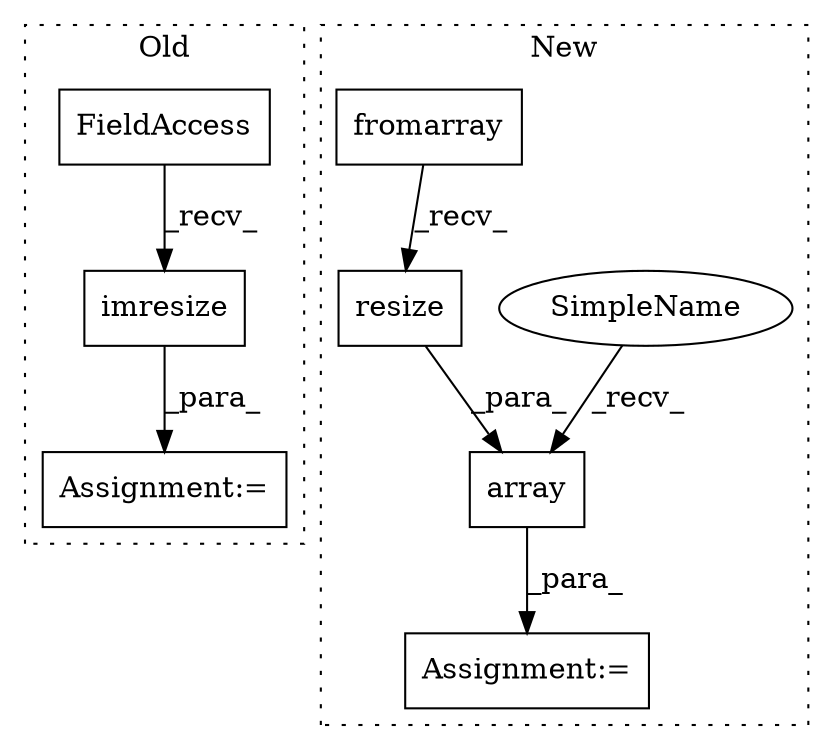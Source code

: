 digraph G {
subgraph cluster0 {
1 [label="imresize" a="32" s="948,969" l="9,1" shape="box"];
5 [label="FieldAccess" a="22" s="937" l="10" shape="box"];
8 [label="Assignment:=" a="7" s="936" l="1" shape="box"];
label = "Old";
style="dotted";
}
subgraph cluster1 {
2 [label="SimpleName" a="42" s="994" l="5" shape="ellipse"];
3 [label="array" a="32" s="1000,1062" l="6,1" shape="box"];
4 [label="fromarray" a="32" s="1012,1025" l="10,1" shape="box"];
6 [label="resize" a="32" s="1027,1061" l="7,1" shape="box"];
7 [label="Assignment:=" a="7" s="993" l="1" shape="box"];
label = "New";
style="dotted";
}
1 -> 8 [label="_para_"];
2 -> 3 [label="_recv_"];
3 -> 7 [label="_para_"];
4 -> 6 [label="_recv_"];
5 -> 1 [label="_recv_"];
6 -> 3 [label="_para_"];
}
